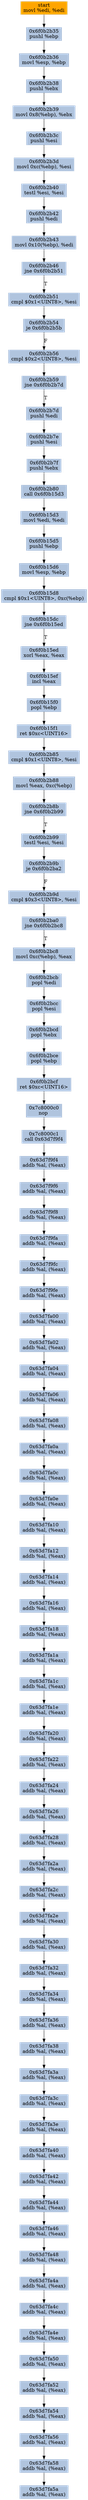 digraph G {
node[shape=rectangle,style=filled,fillcolor=lightsteelblue,color=lightsteelblue]
bgcolor="transparent"
a0x6f0b2b33movl_edi_edi[label="start\nmovl %edi, %edi",color="lightgrey",fillcolor="orange"];
a0x6f0b2b35pushl_ebp[label="0x6f0b2b35\npushl %ebp"];
a0x6f0b2b36movl_esp_ebp[label="0x6f0b2b36\nmovl %esp, %ebp"];
a0x6f0b2b38pushl_ebx[label="0x6f0b2b38\npushl %ebx"];
a0x6f0b2b39movl_0x8ebp__ebx[label="0x6f0b2b39\nmovl 0x8(%ebp), %ebx"];
a0x6f0b2b3cpushl_esi[label="0x6f0b2b3c\npushl %esi"];
a0x6f0b2b3dmovl_0xcebp__esi[label="0x6f0b2b3d\nmovl 0xc(%ebp), %esi"];
a0x6f0b2b40testl_esi_esi[label="0x6f0b2b40\ntestl %esi, %esi"];
a0x6f0b2b42pushl_edi[label="0x6f0b2b42\npushl %edi"];
a0x6f0b2b43movl_0x10ebp__edi[label="0x6f0b2b43\nmovl 0x10(%ebp), %edi"];
a0x6f0b2b46jne_0x6f0b2b51[label="0x6f0b2b46\njne 0x6f0b2b51"];
a0x6f0b2b51cmpl_0x1UINT8_esi[label="0x6f0b2b51\ncmpl $0x1<UINT8>, %esi"];
a0x6f0b2b54je_0x6f0b2b5b[label="0x6f0b2b54\nje 0x6f0b2b5b"];
a0x6f0b2b56cmpl_0x2UINT8_esi[label="0x6f0b2b56\ncmpl $0x2<UINT8>, %esi"];
a0x6f0b2b59jne_0x6f0b2b7d[label="0x6f0b2b59\njne 0x6f0b2b7d"];
a0x6f0b2b7dpushl_edi[label="0x6f0b2b7d\npushl %edi"];
a0x6f0b2b7epushl_esi[label="0x6f0b2b7e\npushl %esi"];
a0x6f0b2b7fpushl_ebx[label="0x6f0b2b7f\npushl %ebx"];
a0x6f0b2b80call_0x6f0b15d3[label="0x6f0b2b80\ncall 0x6f0b15d3"];
a0x6f0b15d3movl_edi_edi[label="0x6f0b15d3\nmovl %edi, %edi"];
a0x6f0b15d5pushl_ebp[label="0x6f0b15d5\npushl %ebp"];
a0x6f0b15d6movl_esp_ebp[label="0x6f0b15d6\nmovl %esp, %ebp"];
a0x6f0b15d8cmpl_0x1UINT8_0xcebp_[label="0x6f0b15d8\ncmpl $0x1<UINT8>, 0xc(%ebp)"];
a0x6f0b15dcjne_0x6f0b15ed[label="0x6f0b15dc\njne 0x6f0b15ed"];
a0x6f0b15edxorl_eax_eax[label="0x6f0b15ed\nxorl %eax, %eax"];
a0x6f0b15efincl_eax[label="0x6f0b15ef\nincl %eax"];
a0x6f0b15f0popl_ebp[label="0x6f0b15f0\npopl %ebp"];
a0x6f0b15f1ret_0xcUINT16[label="0x6f0b15f1\nret $0xc<UINT16>"];
a0x6f0b2b85cmpl_0x1UINT8_esi[label="0x6f0b2b85\ncmpl $0x1<UINT8>, %esi"];
a0x6f0b2b88movl_eax_0xcebp_[label="0x6f0b2b88\nmovl %eax, 0xc(%ebp)"];
a0x6f0b2b8bjne_0x6f0b2b99[label="0x6f0b2b8b\njne 0x6f0b2b99"];
a0x6f0b2b99testl_esi_esi[label="0x6f0b2b99\ntestl %esi, %esi"];
a0x6f0b2b9bje_0x6f0b2ba2[label="0x6f0b2b9b\nje 0x6f0b2ba2"];
a0x6f0b2b9dcmpl_0x3UINT8_esi[label="0x6f0b2b9d\ncmpl $0x3<UINT8>, %esi"];
a0x6f0b2ba0jne_0x6f0b2bc8[label="0x6f0b2ba0\njne 0x6f0b2bc8"];
a0x6f0b2bc8movl_0xcebp__eax[label="0x6f0b2bc8\nmovl 0xc(%ebp), %eax"];
a0x6f0b2bcbpopl_edi[label="0x6f0b2bcb\npopl %edi"];
a0x6f0b2bccpopl_esi[label="0x6f0b2bcc\npopl %esi"];
a0x6f0b2bcdpopl_ebx[label="0x6f0b2bcd\npopl %ebx"];
a0x6f0b2bcepopl_ebp[label="0x6f0b2bce\npopl %ebp"];
a0x6f0b2bcfret_0xcUINT16[label="0x6f0b2bcf\nret $0xc<UINT16>"];
a0x7c8000c0nop_[label="0x7c8000c0\nnop "];
a0x7c8000c1call_0x63d7f9f4[label="0x7c8000c1\ncall 0x63d7f9f4"];
a0x63d7f9f4addb_al_eax_[label="0x63d7f9f4\naddb %al, (%eax)"];
a0x63d7f9f6addb_al_eax_[label="0x63d7f9f6\naddb %al, (%eax)"];
a0x63d7f9f8addb_al_eax_[label="0x63d7f9f8\naddb %al, (%eax)"];
a0x63d7f9faaddb_al_eax_[label="0x63d7f9fa\naddb %al, (%eax)"];
a0x63d7f9fcaddb_al_eax_[label="0x63d7f9fc\naddb %al, (%eax)"];
a0x63d7f9feaddb_al_eax_[label="0x63d7f9fe\naddb %al, (%eax)"];
a0x63d7fa00addb_al_eax_[label="0x63d7fa00\naddb %al, (%eax)"];
a0x63d7fa02addb_al_eax_[label="0x63d7fa02\naddb %al, (%eax)"];
a0x63d7fa04addb_al_eax_[label="0x63d7fa04\naddb %al, (%eax)"];
a0x63d7fa06addb_al_eax_[label="0x63d7fa06\naddb %al, (%eax)"];
a0x63d7fa08addb_al_eax_[label="0x63d7fa08\naddb %al, (%eax)"];
a0x63d7fa0aaddb_al_eax_[label="0x63d7fa0a\naddb %al, (%eax)"];
a0x63d7fa0caddb_al_eax_[label="0x63d7fa0c\naddb %al, (%eax)"];
a0x63d7fa0eaddb_al_eax_[label="0x63d7fa0e\naddb %al, (%eax)"];
a0x63d7fa10addb_al_eax_[label="0x63d7fa10\naddb %al, (%eax)"];
a0x63d7fa12addb_al_eax_[label="0x63d7fa12\naddb %al, (%eax)"];
a0x63d7fa14addb_al_eax_[label="0x63d7fa14\naddb %al, (%eax)"];
a0x63d7fa16addb_al_eax_[label="0x63d7fa16\naddb %al, (%eax)"];
a0x63d7fa18addb_al_eax_[label="0x63d7fa18\naddb %al, (%eax)"];
a0x63d7fa1aaddb_al_eax_[label="0x63d7fa1a\naddb %al, (%eax)"];
a0x63d7fa1caddb_al_eax_[label="0x63d7fa1c\naddb %al, (%eax)"];
a0x63d7fa1eaddb_al_eax_[label="0x63d7fa1e\naddb %al, (%eax)"];
a0x63d7fa20addb_al_eax_[label="0x63d7fa20\naddb %al, (%eax)"];
a0x63d7fa22addb_al_eax_[label="0x63d7fa22\naddb %al, (%eax)"];
a0x63d7fa24addb_al_eax_[label="0x63d7fa24\naddb %al, (%eax)"];
a0x63d7fa26addb_al_eax_[label="0x63d7fa26\naddb %al, (%eax)"];
a0x63d7fa28addb_al_eax_[label="0x63d7fa28\naddb %al, (%eax)"];
a0x63d7fa2aaddb_al_eax_[label="0x63d7fa2a\naddb %al, (%eax)"];
a0x63d7fa2caddb_al_eax_[label="0x63d7fa2c\naddb %al, (%eax)"];
a0x63d7fa2eaddb_al_eax_[label="0x63d7fa2e\naddb %al, (%eax)"];
a0x63d7fa30addb_al_eax_[label="0x63d7fa30\naddb %al, (%eax)"];
a0x63d7fa32addb_al_eax_[label="0x63d7fa32\naddb %al, (%eax)"];
a0x63d7fa34addb_al_eax_[label="0x63d7fa34\naddb %al, (%eax)"];
a0x63d7fa36addb_al_eax_[label="0x63d7fa36\naddb %al, (%eax)"];
a0x63d7fa38addb_al_eax_[label="0x63d7fa38\naddb %al, (%eax)"];
a0x63d7fa3aaddb_al_eax_[label="0x63d7fa3a\naddb %al, (%eax)"];
a0x63d7fa3caddb_al_eax_[label="0x63d7fa3c\naddb %al, (%eax)"];
a0x63d7fa3eaddb_al_eax_[label="0x63d7fa3e\naddb %al, (%eax)"];
a0x63d7fa40addb_al_eax_[label="0x63d7fa40\naddb %al, (%eax)"];
a0x63d7fa42addb_al_eax_[label="0x63d7fa42\naddb %al, (%eax)"];
a0x63d7fa44addb_al_eax_[label="0x63d7fa44\naddb %al, (%eax)"];
a0x63d7fa46addb_al_eax_[label="0x63d7fa46\naddb %al, (%eax)"];
a0x63d7fa48addb_al_eax_[label="0x63d7fa48\naddb %al, (%eax)"];
a0x63d7fa4aaddb_al_eax_[label="0x63d7fa4a\naddb %al, (%eax)"];
a0x63d7fa4caddb_al_eax_[label="0x63d7fa4c\naddb %al, (%eax)"];
a0x63d7fa4eaddb_al_eax_[label="0x63d7fa4e\naddb %al, (%eax)"];
a0x63d7fa50addb_al_eax_[label="0x63d7fa50\naddb %al, (%eax)"];
a0x63d7fa52addb_al_eax_[label="0x63d7fa52\naddb %al, (%eax)"];
a0x63d7fa54addb_al_eax_[label="0x63d7fa54\naddb %al, (%eax)"];
a0x63d7fa56addb_al_eax_[label="0x63d7fa56\naddb %al, (%eax)"];
a0x63d7fa58addb_al_eax_[label="0x63d7fa58\naddb %al, (%eax)"];
a0x63d7fa5aaddb_al_eax_[label="0x63d7fa5a\naddb %al, (%eax)"];
a0x6f0b2b33movl_edi_edi -> a0x6f0b2b35pushl_ebp [color="#000000"];
a0x6f0b2b35pushl_ebp -> a0x6f0b2b36movl_esp_ebp [color="#000000"];
a0x6f0b2b36movl_esp_ebp -> a0x6f0b2b38pushl_ebx [color="#000000"];
a0x6f0b2b38pushl_ebx -> a0x6f0b2b39movl_0x8ebp__ebx [color="#000000"];
a0x6f0b2b39movl_0x8ebp__ebx -> a0x6f0b2b3cpushl_esi [color="#000000"];
a0x6f0b2b3cpushl_esi -> a0x6f0b2b3dmovl_0xcebp__esi [color="#000000"];
a0x6f0b2b3dmovl_0xcebp__esi -> a0x6f0b2b40testl_esi_esi [color="#000000"];
a0x6f0b2b40testl_esi_esi -> a0x6f0b2b42pushl_edi [color="#000000"];
a0x6f0b2b42pushl_edi -> a0x6f0b2b43movl_0x10ebp__edi [color="#000000"];
a0x6f0b2b43movl_0x10ebp__edi -> a0x6f0b2b46jne_0x6f0b2b51 [color="#000000"];
a0x6f0b2b46jne_0x6f0b2b51 -> a0x6f0b2b51cmpl_0x1UINT8_esi [color="#000000",label="T"];
a0x6f0b2b51cmpl_0x1UINT8_esi -> a0x6f0b2b54je_0x6f0b2b5b [color="#000000"];
a0x6f0b2b54je_0x6f0b2b5b -> a0x6f0b2b56cmpl_0x2UINT8_esi [color="#000000",label="F"];
a0x6f0b2b56cmpl_0x2UINT8_esi -> a0x6f0b2b59jne_0x6f0b2b7d [color="#000000"];
a0x6f0b2b59jne_0x6f0b2b7d -> a0x6f0b2b7dpushl_edi [color="#000000",label="T"];
a0x6f0b2b7dpushl_edi -> a0x6f0b2b7epushl_esi [color="#000000"];
a0x6f0b2b7epushl_esi -> a0x6f0b2b7fpushl_ebx [color="#000000"];
a0x6f0b2b7fpushl_ebx -> a0x6f0b2b80call_0x6f0b15d3 [color="#000000"];
a0x6f0b2b80call_0x6f0b15d3 -> a0x6f0b15d3movl_edi_edi [color="#000000"];
a0x6f0b15d3movl_edi_edi -> a0x6f0b15d5pushl_ebp [color="#000000"];
a0x6f0b15d5pushl_ebp -> a0x6f0b15d6movl_esp_ebp [color="#000000"];
a0x6f0b15d6movl_esp_ebp -> a0x6f0b15d8cmpl_0x1UINT8_0xcebp_ [color="#000000"];
a0x6f0b15d8cmpl_0x1UINT8_0xcebp_ -> a0x6f0b15dcjne_0x6f0b15ed [color="#000000"];
a0x6f0b15dcjne_0x6f0b15ed -> a0x6f0b15edxorl_eax_eax [color="#000000",label="T"];
a0x6f0b15edxorl_eax_eax -> a0x6f0b15efincl_eax [color="#000000"];
a0x6f0b15efincl_eax -> a0x6f0b15f0popl_ebp [color="#000000"];
a0x6f0b15f0popl_ebp -> a0x6f0b15f1ret_0xcUINT16 [color="#000000"];
a0x6f0b15f1ret_0xcUINT16 -> a0x6f0b2b85cmpl_0x1UINT8_esi [color="#000000"];
a0x6f0b2b85cmpl_0x1UINT8_esi -> a0x6f0b2b88movl_eax_0xcebp_ [color="#000000"];
a0x6f0b2b88movl_eax_0xcebp_ -> a0x6f0b2b8bjne_0x6f0b2b99 [color="#000000"];
a0x6f0b2b8bjne_0x6f0b2b99 -> a0x6f0b2b99testl_esi_esi [color="#000000",label="T"];
a0x6f0b2b99testl_esi_esi -> a0x6f0b2b9bje_0x6f0b2ba2 [color="#000000"];
a0x6f0b2b9bje_0x6f0b2ba2 -> a0x6f0b2b9dcmpl_0x3UINT8_esi [color="#000000",label="F"];
a0x6f0b2b9dcmpl_0x3UINT8_esi -> a0x6f0b2ba0jne_0x6f0b2bc8 [color="#000000"];
a0x6f0b2ba0jne_0x6f0b2bc8 -> a0x6f0b2bc8movl_0xcebp__eax [color="#000000",label="T"];
a0x6f0b2bc8movl_0xcebp__eax -> a0x6f0b2bcbpopl_edi [color="#000000"];
a0x6f0b2bcbpopl_edi -> a0x6f0b2bccpopl_esi [color="#000000"];
a0x6f0b2bccpopl_esi -> a0x6f0b2bcdpopl_ebx [color="#000000"];
a0x6f0b2bcdpopl_ebx -> a0x6f0b2bcepopl_ebp [color="#000000"];
a0x6f0b2bcepopl_ebp -> a0x6f0b2bcfret_0xcUINT16 [color="#000000"];
a0x6f0b2bcfret_0xcUINT16 -> a0x7c8000c0nop_ [color="#000000"];
a0x7c8000c0nop_ -> a0x7c8000c1call_0x63d7f9f4 [color="#000000"];
a0x7c8000c1call_0x63d7f9f4 -> a0x63d7f9f4addb_al_eax_ [color="#000000"];
a0x63d7f9f4addb_al_eax_ -> a0x63d7f9f6addb_al_eax_ [color="#000000"];
a0x63d7f9f6addb_al_eax_ -> a0x63d7f9f8addb_al_eax_ [color="#000000"];
a0x63d7f9f8addb_al_eax_ -> a0x63d7f9faaddb_al_eax_ [color="#000000"];
a0x63d7f9faaddb_al_eax_ -> a0x63d7f9fcaddb_al_eax_ [color="#000000"];
a0x63d7f9fcaddb_al_eax_ -> a0x63d7f9feaddb_al_eax_ [color="#000000"];
a0x63d7f9feaddb_al_eax_ -> a0x63d7fa00addb_al_eax_ [color="#000000"];
a0x63d7fa00addb_al_eax_ -> a0x63d7fa02addb_al_eax_ [color="#000000"];
a0x63d7fa02addb_al_eax_ -> a0x63d7fa04addb_al_eax_ [color="#000000"];
a0x63d7fa04addb_al_eax_ -> a0x63d7fa06addb_al_eax_ [color="#000000"];
a0x63d7fa06addb_al_eax_ -> a0x63d7fa08addb_al_eax_ [color="#000000"];
a0x63d7fa08addb_al_eax_ -> a0x63d7fa0aaddb_al_eax_ [color="#000000"];
a0x63d7fa0aaddb_al_eax_ -> a0x63d7fa0caddb_al_eax_ [color="#000000"];
a0x63d7fa0caddb_al_eax_ -> a0x63d7fa0eaddb_al_eax_ [color="#000000"];
a0x63d7fa0eaddb_al_eax_ -> a0x63d7fa10addb_al_eax_ [color="#000000"];
a0x63d7fa10addb_al_eax_ -> a0x63d7fa12addb_al_eax_ [color="#000000"];
a0x63d7fa12addb_al_eax_ -> a0x63d7fa14addb_al_eax_ [color="#000000"];
a0x63d7fa14addb_al_eax_ -> a0x63d7fa16addb_al_eax_ [color="#000000"];
a0x63d7fa16addb_al_eax_ -> a0x63d7fa18addb_al_eax_ [color="#000000"];
a0x63d7fa18addb_al_eax_ -> a0x63d7fa1aaddb_al_eax_ [color="#000000"];
a0x63d7fa1aaddb_al_eax_ -> a0x63d7fa1caddb_al_eax_ [color="#000000"];
a0x63d7fa1caddb_al_eax_ -> a0x63d7fa1eaddb_al_eax_ [color="#000000"];
a0x63d7fa1eaddb_al_eax_ -> a0x63d7fa20addb_al_eax_ [color="#000000"];
a0x63d7fa20addb_al_eax_ -> a0x63d7fa22addb_al_eax_ [color="#000000"];
a0x63d7fa22addb_al_eax_ -> a0x63d7fa24addb_al_eax_ [color="#000000"];
a0x63d7fa24addb_al_eax_ -> a0x63d7fa26addb_al_eax_ [color="#000000"];
a0x63d7fa26addb_al_eax_ -> a0x63d7fa28addb_al_eax_ [color="#000000"];
a0x63d7fa28addb_al_eax_ -> a0x63d7fa2aaddb_al_eax_ [color="#000000"];
a0x63d7fa2aaddb_al_eax_ -> a0x63d7fa2caddb_al_eax_ [color="#000000"];
a0x63d7fa2caddb_al_eax_ -> a0x63d7fa2eaddb_al_eax_ [color="#000000"];
a0x63d7fa2eaddb_al_eax_ -> a0x63d7fa30addb_al_eax_ [color="#000000"];
a0x63d7fa30addb_al_eax_ -> a0x63d7fa32addb_al_eax_ [color="#000000"];
a0x63d7fa32addb_al_eax_ -> a0x63d7fa34addb_al_eax_ [color="#000000"];
a0x63d7fa34addb_al_eax_ -> a0x63d7fa36addb_al_eax_ [color="#000000"];
a0x63d7fa36addb_al_eax_ -> a0x63d7fa38addb_al_eax_ [color="#000000"];
a0x63d7fa38addb_al_eax_ -> a0x63d7fa3aaddb_al_eax_ [color="#000000"];
a0x63d7fa3aaddb_al_eax_ -> a0x63d7fa3caddb_al_eax_ [color="#000000"];
a0x63d7fa3caddb_al_eax_ -> a0x63d7fa3eaddb_al_eax_ [color="#000000"];
a0x63d7fa3eaddb_al_eax_ -> a0x63d7fa40addb_al_eax_ [color="#000000"];
a0x63d7fa40addb_al_eax_ -> a0x63d7fa42addb_al_eax_ [color="#000000"];
a0x63d7fa42addb_al_eax_ -> a0x63d7fa44addb_al_eax_ [color="#000000"];
a0x63d7fa44addb_al_eax_ -> a0x63d7fa46addb_al_eax_ [color="#000000"];
a0x63d7fa46addb_al_eax_ -> a0x63d7fa48addb_al_eax_ [color="#000000"];
a0x63d7fa48addb_al_eax_ -> a0x63d7fa4aaddb_al_eax_ [color="#000000"];
a0x63d7fa4aaddb_al_eax_ -> a0x63d7fa4caddb_al_eax_ [color="#000000"];
a0x63d7fa4caddb_al_eax_ -> a0x63d7fa4eaddb_al_eax_ [color="#000000"];
a0x63d7fa4eaddb_al_eax_ -> a0x63d7fa50addb_al_eax_ [color="#000000"];
a0x63d7fa50addb_al_eax_ -> a0x63d7fa52addb_al_eax_ [color="#000000"];
a0x63d7fa52addb_al_eax_ -> a0x63d7fa54addb_al_eax_ [color="#000000"];
a0x63d7fa54addb_al_eax_ -> a0x63d7fa56addb_al_eax_ [color="#000000"];
a0x63d7fa56addb_al_eax_ -> a0x63d7fa58addb_al_eax_ [color="#000000"];
a0x63d7fa58addb_al_eax_ -> a0x63d7fa5aaddb_al_eax_ [color="#000000"];
}
